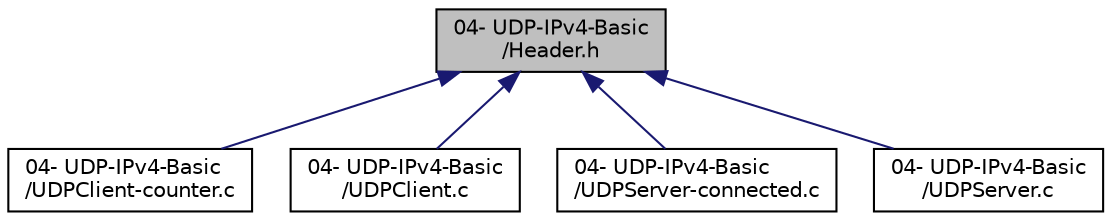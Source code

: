 digraph "04- UDP-IPv4-Basic/Header.h"
{
  edge [fontname="Helvetica",fontsize="10",labelfontname="Helvetica",labelfontsize="10"];
  node [fontname="Helvetica",fontsize="10",shape=record];
  Node1 [label="04- UDP-IPv4-Basic\l/Header.h",height=0.2,width=0.4,color="black", fillcolor="grey75", style="filled" fontcolor="black"];
  Node1 -> Node2 [dir="back",color="midnightblue",fontsize="10",style="solid",fontname="Helvetica"];
  Node2 [label="04- UDP-IPv4-Basic\l/UDPClient-counter.c",height=0.2,width=0.4,color="black", fillcolor="white", style="filled",URL="$_u_d_p_client-counter_8c.html"];
  Node1 -> Node3 [dir="back",color="midnightblue",fontsize="10",style="solid",fontname="Helvetica"];
  Node3 [label="04- UDP-IPv4-Basic\l/UDPClient.c",height=0.2,width=0.4,color="black", fillcolor="white", style="filled",URL="$_u_d_p_client_8c.html",tooltip="Presentazione di un UDP Echo Client IPv4, senza hostname resolution ma con l&#39;utilizzo della funzione ..."];
  Node1 -> Node4 [dir="back",color="midnightblue",fontsize="10",style="solid",fontname="Helvetica"];
  Node4 [label="04- UDP-IPv4-Basic\l/UDPServer-connected.c",height=0.2,width=0.4,color="black", fillcolor="white", style="filled",URL="$_u_d_p_server-connected_8c.html",tooltip="Presentazione di un UDP Echo Server IPv4 che utilizza connect() sul socket utilizzato per ricevere i ..."];
  Node1 -> Node5 [dir="back",color="midnightblue",fontsize="10",style="solid",fontname="Helvetica"];
  Node5 [label="04- UDP-IPv4-Basic\l/UDPServer.c",height=0.2,width=0.4,color="black", fillcolor="white", style="filled",URL="$_u_d_p_server_8c.html",tooltip="Presentazione di un UDP Echo Server IPv4. "];
}
